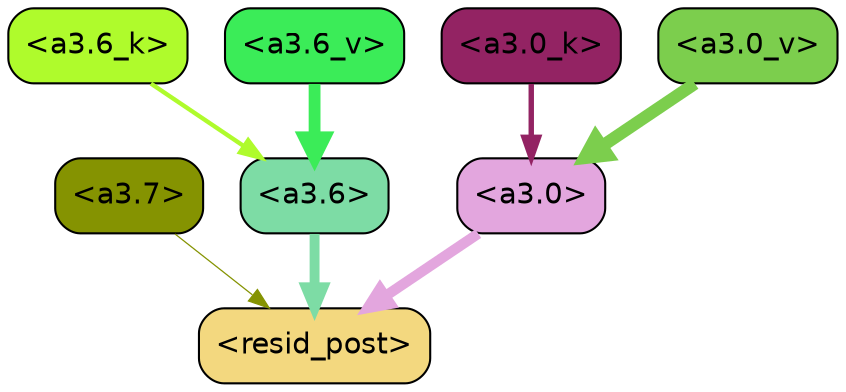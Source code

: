 strict digraph "" {
	graph [bgcolor=transparent,
		layout=dot,
		overlap=false,
		splines=true
	];
	"<a3.7>"	[color=black,
		fillcolor="#859301",
		fontname=Helvetica,
		shape=box,
		style="filled, rounded"];
	"<resid_post>"	[color=black,
		fillcolor="#f3d87f",
		fontname=Helvetica,
		shape=box,
		style="filled, rounded"];
	"<a3.7>" -> "<resid_post>"	[color="#859301",
		penwidth=0.6];
	"<a3.6>"	[color=black,
		fillcolor="#7ddca5",
		fontname=Helvetica,
		shape=box,
		style="filled, rounded"];
	"<a3.6>" -> "<resid_post>"	[color="#7ddca5",
		penwidth=4.748674273490906];
	"<a3.0>"	[color=black,
		fillcolor="#e3a6de",
		fontname=Helvetica,
		shape=box,
		style="filled, rounded"];
	"<a3.0>" -> "<resid_post>"	[color="#e3a6de",
		penwidth=5.004031300544739];
	"<a3.6_k>"	[color=black,
		fillcolor="#affb2c",
		fontname=Helvetica,
		shape=box,
		style="filled, rounded"];
	"<a3.6_k>" -> "<a3.6>"	[color="#affb2c",
		penwidth=2.086437076330185];
	"<a3.0_k>"	[color=black,
		fillcolor="#932363",
		fontname=Helvetica,
		shape=box,
		style="filled, rounded"];
	"<a3.0_k>" -> "<a3.0>"	[color="#932363",
		penwidth=2.5988530814647675];
	"<a3.6_v>"	[color=black,
		fillcolor="#3bec58",
		fontname=Helvetica,
		shape=box,
		style="filled, rounded"];
	"<a3.6_v>" -> "<a3.6>"	[color="#3bec58",
		penwidth=5.669987380504608];
	"<a3.0_v>"	[color=black,
		fillcolor="#7cce4d",
		fontname=Helvetica,
		shape=box,
		style="filled, rounded"];
	"<a3.0_v>" -> "<a3.0>"	[color="#7cce4d",
		penwidth=5.9515902400016785];
}
